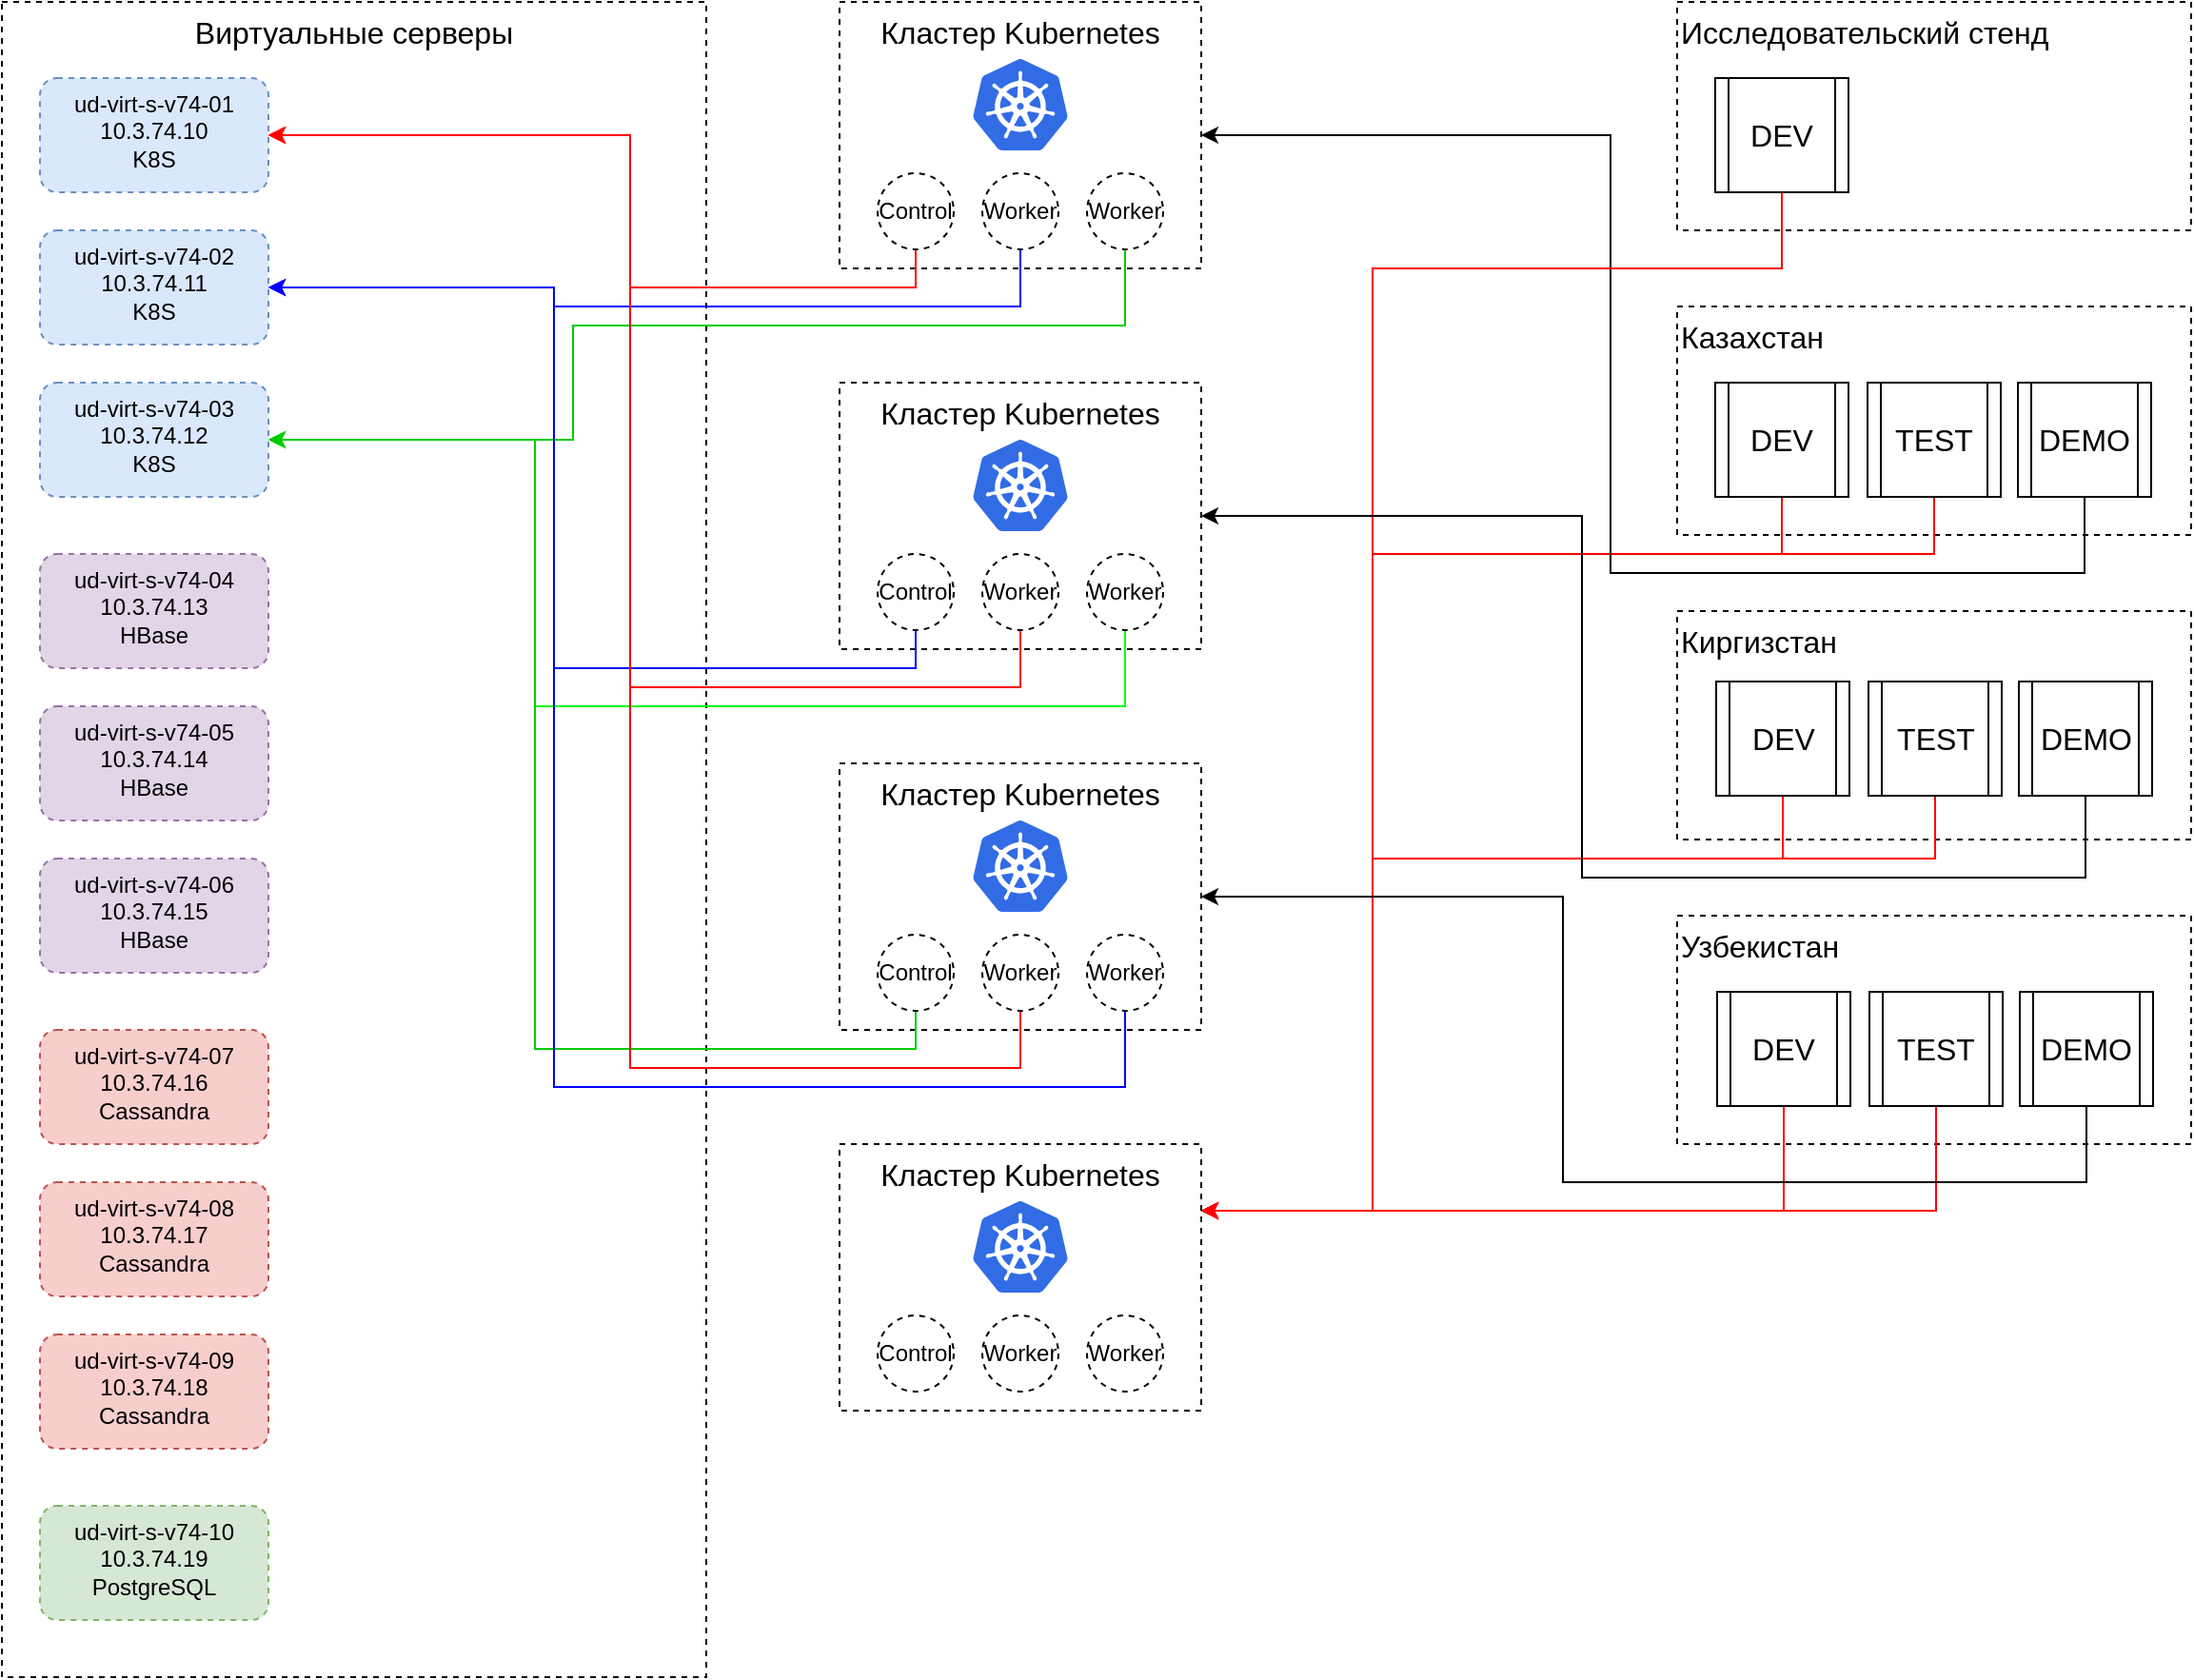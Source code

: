 <mxfile version="12.9.9" type="github">
  <diagram id="Ht1M8jgEwFfnCIfOTk4-" name="Page-1">
    <mxGraphModel dx="1568" dy="1790" grid="1" gridSize="10" guides="1" tooltips="1" connect="1" arrows="1" fold="1" page="1" pageScale="1" pageWidth="1169" pageHeight="827" math="0" shadow="0">
      <root>
        <mxCell id="0" />
        <mxCell id="1" parent="0" />
        <mxCell id="QKLWtCtMvJlHInnlzFwb-16" value="Виртуальные серверы" style="rounded=0;whiteSpace=wrap;html=1;dashed=1;align=center;verticalAlign=top;fontSize=16;" vertex="1" parent="1">
          <mxGeometry x="40" y="-800" width="370" height="880" as="geometry" />
        </mxCell>
        <mxCell id="QKLWtCtMvJlHInnlzFwb-18" value="ud-virt-s-v74-01&lt;br&gt;10.3.74.10&lt;br&gt;K8S" style="rounded=1;whiteSpace=wrap;html=1;dashed=1;align=center;verticalAlign=top;fillColor=#dae8fc;strokeColor=#6c8ebf;" vertex="1" parent="1">
          <mxGeometry x="60" y="-760" width="120" height="60" as="geometry" />
        </mxCell>
        <mxCell id="QKLWtCtMvJlHInnlzFwb-19" value="ud-virt-s-v74-02&lt;br&gt;10.3.74.11&lt;br&gt;K8S" style="rounded=1;whiteSpace=wrap;html=1;dashed=1;align=center;verticalAlign=top;fillColor=#dae8fc;strokeColor=#6c8ebf;" vertex="1" parent="1">
          <mxGeometry x="60" y="-680" width="120" height="60" as="geometry" />
        </mxCell>
        <mxCell id="QKLWtCtMvJlHInnlzFwb-20" value="ud-virt-s-v74-03&lt;br&gt;10.3.74.12&lt;br&gt;K8S" style="rounded=1;whiteSpace=wrap;html=1;dashed=1;align=center;verticalAlign=top;fillColor=#dae8fc;strokeColor=#6c8ebf;" vertex="1" parent="1">
          <mxGeometry x="60" y="-600" width="120" height="60" as="geometry" />
        </mxCell>
        <mxCell id="QKLWtCtMvJlHInnlzFwb-21" value="ud-virt-s-v74-07&lt;br&gt;10.3.74.16&lt;br&gt;Cassandra" style="rounded=1;whiteSpace=wrap;html=1;dashed=1;align=center;verticalAlign=top;fillColor=#f8cecc;strokeColor=#b85450;" vertex="1" parent="1">
          <mxGeometry x="60" y="-260" width="120" height="60" as="geometry" />
        </mxCell>
        <mxCell id="QKLWtCtMvJlHInnlzFwb-22" value="ud-virt-s-v74-08&lt;br&gt;10.3.74.17&lt;br&gt;Cassandra" style="rounded=1;whiteSpace=wrap;html=1;dashed=1;align=center;verticalAlign=top;fillColor=#f8cecc;strokeColor=#b85450;" vertex="1" parent="1">
          <mxGeometry x="60" y="-180" width="120" height="60" as="geometry" />
        </mxCell>
        <mxCell id="QKLWtCtMvJlHInnlzFwb-23" value="ud-virt-s-v74-09&lt;br&gt;10.3.74.18&lt;br&gt;Cassandra" style="rounded=1;whiteSpace=wrap;html=1;dashed=1;align=center;verticalAlign=top;fillColor=#f8cecc;strokeColor=#b85450;" vertex="1" parent="1">
          <mxGeometry x="60" y="-100" width="120" height="60" as="geometry" />
        </mxCell>
        <mxCell id="QKLWtCtMvJlHInnlzFwb-24" value="ud-virt-s-v74-04&lt;br&gt;10.3.74.13&lt;br&gt;HBase" style="rounded=1;whiteSpace=wrap;html=1;dashed=1;align=center;verticalAlign=top;fillColor=#e1d5e7;strokeColor=#9673a6;" vertex="1" parent="1">
          <mxGeometry x="60" y="-510" width="120" height="60" as="geometry" />
        </mxCell>
        <mxCell id="QKLWtCtMvJlHInnlzFwb-25" value="ud-virt-s-v74-05&lt;br&gt;10.3.74.14&lt;br&gt;HBase" style="rounded=1;whiteSpace=wrap;html=1;dashed=1;align=center;verticalAlign=top;fillColor=#e1d5e7;strokeColor=#9673a6;" vertex="1" parent="1">
          <mxGeometry x="60" y="-430" width="120" height="60" as="geometry" />
        </mxCell>
        <mxCell id="QKLWtCtMvJlHInnlzFwb-26" value="ud-virt-s-v74-06&lt;br&gt;10.3.74.15&lt;br&gt;HBase" style="rounded=1;whiteSpace=wrap;html=1;dashed=1;align=center;verticalAlign=top;fillColor=#e1d5e7;strokeColor=#9673a6;" vertex="1" parent="1">
          <mxGeometry x="60" y="-350" width="120" height="60" as="geometry" />
        </mxCell>
        <mxCell id="QKLWtCtMvJlHInnlzFwb-27" value="ud-virt-s-v74-10&lt;br&gt;10.3.74.19&lt;br&gt;PostgreSQL" style="rounded=1;whiteSpace=wrap;html=1;dashed=1;align=center;verticalAlign=top;fillColor=#d5e8d4;strokeColor=#82b366;" vertex="1" parent="1">
          <mxGeometry x="60" y="-10" width="120" height="60" as="geometry" />
        </mxCell>
        <mxCell id="QKLWtCtMvJlHInnlzFwb-28" value="Исследовательский стенд" style="rounded=0;whiteSpace=wrap;html=1;dashed=1;align=left;verticalAlign=top;fontSize=16;" vertex="1" parent="1">
          <mxGeometry x="920" y="-800" width="270" height="120" as="geometry" />
        </mxCell>
        <mxCell id="QKLWtCtMvJlHInnlzFwb-29" value="Казахстан" style="rounded=0;whiteSpace=wrap;html=1;dashed=1;align=left;verticalAlign=top;fontSize=16;" vertex="1" parent="1">
          <mxGeometry x="920" y="-640" width="270" height="120" as="geometry" />
        </mxCell>
        <mxCell id="QKLWtCtMvJlHInnlzFwb-30" value="Киргизстан" style="rounded=0;whiteSpace=wrap;html=1;dashed=1;align=left;verticalAlign=top;fontSize=16;" vertex="1" parent="1">
          <mxGeometry x="920" y="-480" width="270" height="120" as="geometry" />
        </mxCell>
        <mxCell id="QKLWtCtMvJlHInnlzFwb-31" value="Узбекистан" style="rounded=0;whiteSpace=wrap;html=1;dashed=1;align=left;verticalAlign=top;fontSize=16;" vertex="1" parent="1">
          <mxGeometry x="920" y="-320" width="270" height="120" as="geometry" />
        </mxCell>
        <mxCell id="QKLWtCtMvJlHInnlzFwb-97" style="edgeStyle=orthogonalEdgeStyle;rounded=0;orthogonalLoop=1;jettySize=auto;html=1;exitX=0.5;exitY=1;exitDx=0;exitDy=0;entryX=1;entryY=0.25;entryDx=0;entryDy=0;strokeColor=#FF0000;fontSize=12;fontColor=#000000;" edge="1" parent="1" source="QKLWtCtMvJlHInnlzFwb-35" target="QKLWtCtMvJlHInnlzFwb-90">
          <mxGeometry relative="1" as="geometry">
            <Array as="points">
              <mxPoint x="975" y="-510" />
              <mxPoint x="760" y="-510" />
              <mxPoint x="760" y="-165" />
            </Array>
          </mxGeometry>
        </mxCell>
        <mxCell id="QKLWtCtMvJlHInnlzFwb-35" value="DEV" style="shape=process;whiteSpace=wrap;html=1;backgroundOutline=1;fontSize=16;align=center;" vertex="1" parent="1">
          <mxGeometry x="940" y="-600" width="70" height="60" as="geometry" />
        </mxCell>
        <mxCell id="QKLWtCtMvJlHInnlzFwb-98" style="edgeStyle=orthogonalEdgeStyle;rounded=0;orthogonalLoop=1;jettySize=auto;html=1;exitX=0.5;exitY=1;exitDx=0;exitDy=0;entryX=1;entryY=0.25;entryDx=0;entryDy=0;strokeColor=#FF0000;fontSize=12;fontColor=#000000;" edge="1" parent="1" source="QKLWtCtMvJlHInnlzFwb-37" target="QKLWtCtMvJlHInnlzFwb-90">
          <mxGeometry relative="1" as="geometry">
            <Array as="points">
              <mxPoint x="1055" y="-510" />
              <mxPoint x="760" y="-510" />
              <mxPoint x="760" y="-165" />
            </Array>
          </mxGeometry>
        </mxCell>
        <mxCell id="QKLWtCtMvJlHInnlzFwb-37" value="TEST" style="shape=process;whiteSpace=wrap;html=1;backgroundOutline=1;fontSize=16;align=center;" vertex="1" parent="1">
          <mxGeometry x="1020" y="-600" width="70" height="60" as="geometry" />
        </mxCell>
        <mxCell id="QKLWtCtMvJlHInnlzFwb-78" style="edgeStyle=orthogonalEdgeStyle;rounded=0;orthogonalLoop=1;jettySize=auto;html=1;exitX=0.5;exitY=1;exitDx=0;exitDy=0;fontSize=12;entryX=1;entryY=0.5;entryDx=0;entryDy=0;" edge="1" parent="1" source="QKLWtCtMvJlHInnlzFwb-38" target="QKLWtCtMvJlHInnlzFwb-49">
          <mxGeometry relative="1" as="geometry">
            <mxPoint x="720" y="-730" as="targetPoint" />
            <Array as="points">
              <mxPoint x="1134" y="-500" />
              <mxPoint x="885" y="-500" />
              <mxPoint x="885" y="-730" />
            </Array>
          </mxGeometry>
        </mxCell>
        <mxCell id="QKLWtCtMvJlHInnlzFwb-38" value="DEMO" style="shape=process;whiteSpace=wrap;html=1;backgroundOutline=1;fontSize=16;align=center;" vertex="1" parent="1">
          <mxGeometry x="1099" y="-600" width="70" height="60" as="geometry" />
        </mxCell>
        <mxCell id="QKLWtCtMvJlHInnlzFwb-95" style="edgeStyle=orthogonalEdgeStyle;rounded=0;orthogonalLoop=1;jettySize=auto;html=1;exitX=0.5;exitY=1;exitDx=0;exitDy=0;entryX=1;entryY=0.25;entryDx=0;entryDy=0;strokeColor=#FF0000;fontSize=12;fontColor=#000000;" edge="1" parent="1" source="QKLWtCtMvJlHInnlzFwb-39" target="QKLWtCtMvJlHInnlzFwb-90">
          <mxGeometry relative="1" as="geometry">
            <Array as="points">
              <mxPoint x="975" y="-660" />
              <mxPoint x="760" y="-660" />
              <mxPoint x="760" y="-165" />
            </Array>
          </mxGeometry>
        </mxCell>
        <mxCell id="QKLWtCtMvJlHInnlzFwb-39" value="DEV" style="shape=process;whiteSpace=wrap;html=1;backgroundOutline=1;fontSize=16;align=center;" vertex="1" parent="1">
          <mxGeometry x="940" y="-760" width="70" height="60" as="geometry" />
        </mxCell>
        <mxCell id="QKLWtCtMvJlHInnlzFwb-99" style="edgeStyle=orthogonalEdgeStyle;rounded=0;orthogonalLoop=1;jettySize=auto;html=1;exitX=0.5;exitY=1;exitDx=0;exitDy=0;entryX=1;entryY=0.25;entryDx=0;entryDy=0;strokeColor=#FF0000;fontSize=12;fontColor=#000000;" edge="1" parent="1" source="QKLWtCtMvJlHInnlzFwb-40" target="QKLWtCtMvJlHInnlzFwb-90">
          <mxGeometry relative="1" as="geometry">
            <Array as="points">
              <mxPoint x="976" y="-350" />
              <mxPoint x="760" y="-350" />
              <mxPoint x="760" y="-165" />
            </Array>
          </mxGeometry>
        </mxCell>
        <mxCell id="QKLWtCtMvJlHInnlzFwb-40" value="DEV" style="shape=process;whiteSpace=wrap;html=1;backgroundOutline=1;fontSize=16;align=center;" vertex="1" parent="1">
          <mxGeometry x="940.5" y="-443" width="70" height="60" as="geometry" />
        </mxCell>
        <mxCell id="QKLWtCtMvJlHInnlzFwb-101" style="edgeStyle=orthogonalEdgeStyle;rounded=0;orthogonalLoop=1;jettySize=auto;html=1;exitX=0.5;exitY=1;exitDx=0;exitDy=0;entryX=1;entryY=0.25;entryDx=0;entryDy=0;strokeColor=#FF0000;fontSize=12;fontColor=#000000;" edge="1" parent="1" source="QKLWtCtMvJlHInnlzFwb-41" target="QKLWtCtMvJlHInnlzFwb-90">
          <mxGeometry relative="1" as="geometry">
            <Array as="points">
              <mxPoint x="1056" y="-350" />
              <mxPoint x="760" y="-350" />
              <mxPoint x="760" y="-165" />
            </Array>
          </mxGeometry>
        </mxCell>
        <mxCell id="QKLWtCtMvJlHInnlzFwb-41" value="TEST" style="shape=process;whiteSpace=wrap;html=1;backgroundOutline=1;fontSize=16;align=center;" vertex="1" parent="1">
          <mxGeometry x="1020.5" y="-443" width="70" height="60" as="geometry" />
        </mxCell>
        <mxCell id="QKLWtCtMvJlHInnlzFwb-79" style="edgeStyle=orthogonalEdgeStyle;rounded=0;orthogonalLoop=1;jettySize=auto;html=1;exitX=0.5;exitY=1;exitDx=0;exitDy=0;entryX=1;entryY=0.5;entryDx=0;entryDy=0;fontSize=12;" edge="1" parent="1" source="QKLWtCtMvJlHInnlzFwb-42" target="QKLWtCtMvJlHInnlzFwb-61">
          <mxGeometry relative="1" as="geometry">
            <Array as="points">
              <mxPoint x="1135" y="-340" />
              <mxPoint x="870" y="-340" />
              <mxPoint x="870" y="-530" />
            </Array>
          </mxGeometry>
        </mxCell>
        <mxCell id="QKLWtCtMvJlHInnlzFwb-42" value="DEMO" style="shape=process;whiteSpace=wrap;html=1;backgroundOutline=1;fontSize=16;align=center;" vertex="1" parent="1">
          <mxGeometry x="1099.5" y="-443" width="70" height="60" as="geometry" />
        </mxCell>
        <mxCell id="QKLWtCtMvJlHInnlzFwb-102" style="edgeStyle=orthogonalEdgeStyle;rounded=0;orthogonalLoop=1;jettySize=auto;html=1;exitX=0.5;exitY=1;exitDx=0;exitDy=0;entryX=1;entryY=0.25;entryDx=0;entryDy=0;strokeColor=#FF0000;fontSize=12;fontColor=#000000;" edge="1" parent="1" source="QKLWtCtMvJlHInnlzFwb-43" target="QKLWtCtMvJlHInnlzFwb-90">
          <mxGeometry relative="1" as="geometry" />
        </mxCell>
        <mxCell id="QKLWtCtMvJlHInnlzFwb-43" value="DEV" style="shape=process;whiteSpace=wrap;html=1;backgroundOutline=1;fontSize=16;align=center;" vertex="1" parent="1">
          <mxGeometry x="941" y="-280" width="70" height="60" as="geometry" />
        </mxCell>
        <mxCell id="QKLWtCtMvJlHInnlzFwb-104" style="edgeStyle=orthogonalEdgeStyle;rounded=0;orthogonalLoop=1;jettySize=auto;html=1;exitX=0.5;exitY=1;exitDx=0;exitDy=0;entryX=1;entryY=0.25;entryDx=0;entryDy=0;strokeColor=#FF0000;fontSize=12;fontColor=#000000;" edge="1" parent="1" source="QKLWtCtMvJlHInnlzFwb-44" target="QKLWtCtMvJlHInnlzFwb-90">
          <mxGeometry relative="1" as="geometry" />
        </mxCell>
        <mxCell id="QKLWtCtMvJlHInnlzFwb-44" value="TEST" style="shape=process;whiteSpace=wrap;html=1;backgroundOutline=1;fontSize=16;align=center;" vertex="1" parent="1">
          <mxGeometry x="1021" y="-280" width="70" height="60" as="geometry" />
        </mxCell>
        <mxCell id="QKLWtCtMvJlHInnlzFwb-80" style="edgeStyle=orthogonalEdgeStyle;rounded=0;orthogonalLoop=1;jettySize=auto;html=1;exitX=0.5;exitY=1;exitDx=0;exitDy=0;entryX=1;entryY=0.5;entryDx=0;entryDy=0;fontSize=12;" edge="1" parent="1" source="QKLWtCtMvJlHInnlzFwb-45" target="QKLWtCtMvJlHInnlzFwb-69">
          <mxGeometry relative="1" as="geometry">
            <Array as="points">
              <mxPoint x="1135" y="-180" />
              <mxPoint x="860" y="-180" />
              <mxPoint x="860" y="-330" />
            </Array>
          </mxGeometry>
        </mxCell>
        <mxCell id="QKLWtCtMvJlHInnlzFwb-45" value="DEMO" style="shape=process;whiteSpace=wrap;html=1;backgroundOutline=1;fontSize=16;align=center;" vertex="1" parent="1">
          <mxGeometry x="1100" y="-280" width="70" height="60" as="geometry" />
        </mxCell>
        <mxCell id="QKLWtCtMvJlHInnlzFwb-49" value="Кластер Kubernetes" style="rounded=0;whiteSpace=wrap;html=1;fontSize=16;align=center;dashed=1;verticalAlign=top;" vertex="1" parent="1">
          <mxGeometry x="480" y="-800" width="190" height="140" as="geometry" />
        </mxCell>
        <mxCell id="QKLWtCtMvJlHInnlzFwb-50" value="" style="aspect=fixed;html=1;points=[];align=center;image;fontSize=12;image=img/lib/mscae/Kubernetes.svg;dashed=1;" vertex="1" parent="1">
          <mxGeometry x="550" y="-770" width="50" height="48" as="geometry" />
        </mxCell>
        <mxCell id="QKLWtCtMvJlHInnlzFwb-106" style="edgeStyle=orthogonalEdgeStyle;rounded=0;orthogonalLoop=1;jettySize=auto;html=1;exitX=0.5;exitY=1;exitDx=0;exitDy=0;entryX=1;entryY=0.5;entryDx=0;entryDy=0;strokeColor=#FF0000;fontSize=12;fontColor=#000000;" edge="1" parent="1" source="QKLWtCtMvJlHInnlzFwb-54" target="QKLWtCtMvJlHInnlzFwb-18">
          <mxGeometry relative="1" as="geometry">
            <Array as="points">
              <mxPoint x="520" y="-650" />
              <mxPoint x="370" y="-650" />
              <mxPoint x="370" y="-730" />
            </Array>
          </mxGeometry>
        </mxCell>
        <mxCell id="QKLWtCtMvJlHInnlzFwb-54" value="Control" style="ellipse;whiteSpace=wrap;html=1;aspect=fixed;dashed=1;fontSize=12;align=center;fontColor=#000000;strokeColor=#000000;" vertex="1" parent="1">
          <mxGeometry x="500" y="-710" width="40" height="40" as="geometry" />
        </mxCell>
        <mxCell id="QKLWtCtMvJlHInnlzFwb-109" style="edgeStyle=orthogonalEdgeStyle;rounded=0;orthogonalLoop=1;jettySize=auto;html=1;exitX=0.5;exitY=1;exitDx=0;exitDy=0;entryX=1;entryY=0.5;entryDx=0;entryDy=0;strokeColor=#0000FF;fontSize=12;fontColor=#000000;" edge="1" parent="1" source="QKLWtCtMvJlHInnlzFwb-56" target="QKLWtCtMvJlHInnlzFwb-19">
          <mxGeometry relative="1" as="geometry">
            <Array as="points">
              <mxPoint x="575" y="-640" />
              <mxPoint x="330" y="-640" />
              <mxPoint x="330" y="-650" />
            </Array>
          </mxGeometry>
        </mxCell>
        <mxCell id="QKLWtCtMvJlHInnlzFwb-56" value="Worker" style="ellipse;whiteSpace=wrap;html=1;aspect=fixed;dashed=1;fontSize=12;align=center;fontColor=#000000;strokeColor=#000000;" vertex="1" parent="1">
          <mxGeometry x="555" y="-710" width="40" height="40" as="geometry" />
        </mxCell>
        <mxCell id="QKLWtCtMvJlHInnlzFwb-110" style="edgeStyle=orthogonalEdgeStyle;rounded=0;orthogonalLoop=1;jettySize=auto;html=1;exitX=0.5;exitY=1;exitDx=0;exitDy=0;entryX=1;entryY=0.5;entryDx=0;entryDy=0;strokeColor=#00CC00;fontSize=12;fontColor=#000000;" edge="1" parent="1" source="QKLWtCtMvJlHInnlzFwb-57" target="QKLWtCtMvJlHInnlzFwb-20">
          <mxGeometry relative="1" as="geometry">
            <Array as="points">
              <mxPoint x="630" y="-630" />
              <mxPoint x="340" y="-630" />
              <mxPoint x="340" y="-570" />
            </Array>
          </mxGeometry>
        </mxCell>
        <mxCell id="QKLWtCtMvJlHInnlzFwb-57" value="Worker" style="ellipse;whiteSpace=wrap;html=1;aspect=fixed;dashed=1;fontSize=12;align=center;fontColor=#000000;strokeColor=#000000;" vertex="1" parent="1">
          <mxGeometry x="610" y="-710" width="40" height="40" as="geometry" />
        </mxCell>
        <mxCell id="QKLWtCtMvJlHInnlzFwb-61" value="Кластер Kubernetes" style="rounded=0;whiteSpace=wrap;html=1;fontSize=16;align=center;dashed=1;verticalAlign=top;" vertex="1" parent="1">
          <mxGeometry x="480" y="-600" width="190" height="140" as="geometry" />
        </mxCell>
        <mxCell id="QKLWtCtMvJlHInnlzFwb-62" value="" style="aspect=fixed;html=1;points=[];align=center;image;fontSize=12;image=img/lib/mscae/Kubernetes.svg;dashed=1;" vertex="1" parent="1">
          <mxGeometry x="550" y="-570" width="50" height="48" as="geometry" />
        </mxCell>
        <mxCell id="QKLWtCtMvJlHInnlzFwb-107" style="edgeStyle=orthogonalEdgeStyle;rounded=0;orthogonalLoop=1;jettySize=auto;html=1;exitX=0.5;exitY=1;exitDx=0;exitDy=0;entryX=1;entryY=0.5;entryDx=0;entryDy=0;strokeColor=#0000FF;fontSize=12;fontColor=#000000;" edge="1" parent="1" source="QKLWtCtMvJlHInnlzFwb-63" target="QKLWtCtMvJlHInnlzFwb-19">
          <mxGeometry relative="1" as="geometry">
            <Array as="points">
              <mxPoint x="520" y="-450" />
              <mxPoint x="330" y="-450" />
              <mxPoint x="330" y="-650" />
            </Array>
          </mxGeometry>
        </mxCell>
        <mxCell id="QKLWtCtMvJlHInnlzFwb-63" value="Control" style="ellipse;whiteSpace=wrap;html=1;aspect=fixed;dashed=1;fontSize=12;align=center;strokeColor=#000000;fontColor=#000000;" vertex="1" parent="1">
          <mxGeometry x="500" y="-510" width="40" height="40" as="geometry" />
        </mxCell>
        <mxCell id="QKLWtCtMvJlHInnlzFwb-111" style="edgeStyle=orthogonalEdgeStyle;rounded=0;orthogonalLoop=1;jettySize=auto;html=1;exitX=0.5;exitY=1;exitDx=0;exitDy=0;entryX=1;entryY=0.5;entryDx=0;entryDy=0;strokeColor=#FF0000;fontSize=12;fontColor=#000000;" edge="1" parent="1" source="QKLWtCtMvJlHInnlzFwb-64" target="QKLWtCtMvJlHInnlzFwb-18">
          <mxGeometry relative="1" as="geometry">
            <Array as="points">
              <mxPoint x="575" y="-440" />
              <mxPoint x="370" y="-440" />
              <mxPoint x="370" y="-730" />
            </Array>
          </mxGeometry>
        </mxCell>
        <mxCell id="QKLWtCtMvJlHInnlzFwb-64" value="Worker" style="ellipse;whiteSpace=wrap;html=1;aspect=fixed;dashed=1;fontSize=12;align=center;strokeColor=#000000;fontColor=#000000;" vertex="1" parent="1">
          <mxGeometry x="555" y="-510" width="40" height="40" as="geometry" />
        </mxCell>
        <mxCell id="QKLWtCtMvJlHInnlzFwb-112" style="edgeStyle=orthogonalEdgeStyle;rounded=0;orthogonalLoop=1;jettySize=auto;html=1;exitX=0.5;exitY=1;exitDx=0;exitDy=0;entryX=1;entryY=0.5;entryDx=0;entryDy=0;strokeColor=#00FF00;fontSize=12;fontColor=#000000;" edge="1" parent="1" source="QKLWtCtMvJlHInnlzFwb-65" target="QKLWtCtMvJlHInnlzFwb-20">
          <mxGeometry relative="1" as="geometry">
            <Array as="points">
              <mxPoint x="630" y="-430" />
              <mxPoint x="320" y="-430" />
              <mxPoint x="320" y="-570" />
            </Array>
          </mxGeometry>
        </mxCell>
        <mxCell id="QKLWtCtMvJlHInnlzFwb-65" value="Worker" style="ellipse;whiteSpace=wrap;html=1;aspect=fixed;dashed=1;fontSize=12;align=center;strokeColor=#000000;fontColor=#000000;" vertex="1" parent="1">
          <mxGeometry x="610" y="-510" width="40" height="40" as="geometry" />
        </mxCell>
        <mxCell id="QKLWtCtMvJlHInnlzFwb-69" value="Кластер Kubernetes" style="rounded=0;whiteSpace=wrap;html=1;fontSize=16;align=center;dashed=1;verticalAlign=top;" vertex="1" parent="1">
          <mxGeometry x="480" y="-400" width="190" height="140" as="geometry" />
        </mxCell>
        <mxCell id="QKLWtCtMvJlHInnlzFwb-70" value="" style="aspect=fixed;html=1;points=[];align=center;image;fontSize=12;image=img/lib/mscae/Kubernetes.svg;dashed=1;" vertex="1" parent="1">
          <mxGeometry x="550" y="-370" width="50" height="48" as="geometry" />
        </mxCell>
        <mxCell id="QKLWtCtMvJlHInnlzFwb-108" style="edgeStyle=orthogonalEdgeStyle;rounded=0;orthogonalLoop=1;jettySize=auto;html=1;exitX=0.5;exitY=1;exitDx=0;exitDy=0;entryX=1;entryY=0.5;entryDx=0;entryDy=0;strokeColor=#00CC00;fontSize=12;fontColor=#000000;" edge="1" parent="1" source="QKLWtCtMvJlHInnlzFwb-71" target="QKLWtCtMvJlHInnlzFwb-20">
          <mxGeometry relative="1" as="geometry">
            <Array as="points">
              <mxPoint x="520" y="-250" />
              <mxPoint x="320" y="-250" />
              <mxPoint x="320" y="-570" />
            </Array>
          </mxGeometry>
        </mxCell>
        <mxCell id="QKLWtCtMvJlHInnlzFwb-71" value="Control" style="ellipse;whiteSpace=wrap;html=1;aspect=fixed;dashed=1;fontSize=12;align=center;fontColor=#000000;strokeColor=#000000;" vertex="1" parent="1">
          <mxGeometry x="500" y="-310" width="40" height="40" as="geometry" />
        </mxCell>
        <mxCell id="QKLWtCtMvJlHInnlzFwb-113" style="edgeStyle=orthogonalEdgeStyle;rounded=0;orthogonalLoop=1;jettySize=auto;html=1;exitX=0.5;exitY=1;exitDx=0;exitDy=0;strokeColor=#FF0000;fontSize=12;fontColor=#000000;entryX=1;entryY=0.5;entryDx=0;entryDy=0;" edge="1" parent="1" source="QKLWtCtMvJlHInnlzFwb-72" target="QKLWtCtMvJlHInnlzFwb-18">
          <mxGeometry relative="1" as="geometry">
            <Array as="points">
              <mxPoint x="575" y="-240" />
              <mxPoint x="370" y="-240" />
              <mxPoint x="370" y="-730" />
            </Array>
          </mxGeometry>
        </mxCell>
        <mxCell id="QKLWtCtMvJlHInnlzFwb-72" value="Worker" style="ellipse;whiteSpace=wrap;html=1;aspect=fixed;dashed=1;fontSize=12;align=center;fontColor=#000000;strokeColor=#000000;" vertex="1" parent="1">
          <mxGeometry x="555" y="-310" width="40" height="40" as="geometry" />
        </mxCell>
        <mxCell id="QKLWtCtMvJlHInnlzFwb-114" style="edgeStyle=orthogonalEdgeStyle;rounded=0;orthogonalLoop=1;jettySize=auto;html=1;exitX=0.5;exitY=1;exitDx=0;exitDy=0;entryX=1;entryY=0.5;entryDx=0;entryDy=0;strokeColor=#0000FF;fontSize=12;fontColor=#000000;" edge="1" parent="1" source="QKLWtCtMvJlHInnlzFwb-73" target="QKLWtCtMvJlHInnlzFwb-19">
          <mxGeometry relative="1" as="geometry">
            <Array as="points">
              <mxPoint x="630" y="-230" />
              <mxPoint x="330" y="-230" />
              <mxPoint x="330" y="-650" />
            </Array>
          </mxGeometry>
        </mxCell>
        <mxCell id="QKLWtCtMvJlHInnlzFwb-73" value="Worker" style="ellipse;whiteSpace=wrap;html=1;aspect=fixed;dashed=1;fontSize=12;align=center;fontColor=#000000;strokeColor=#000000;" vertex="1" parent="1">
          <mxGeometry x="610" y="-310" width="40" height="40" as="geometry" />
        </mxCell>
        <mxCell id="QKLWtCtMvJlHInnlzFwb-90" value="Кластер Kubernetes" style="rounded=0;whiteSpace=wrap;html=1;fontSize=16;align=center;dashed=1;verticalAlign=top;" vertex="1" parent="1">
          <mxGeometry x="480" y="-200" width="190" height="140" as="geometry" />
        </mxCell>
        <mxCell id="QKLWtCtMvJlHInnlzFwb-91" value="" style="aspect=fixed;html=1;points=[];align=center;image;fontSize=12;image=img/lib/mscae/Kubernetes.svg;dashed=1;" vertex="1" parent="1">
          <mxGeometry x="550" y="-170" width="50" height="48" as="geometry" />
        </mxCell>
        <mxCell id="QKLWtCtMvJlHInnlzFwb-92" value="Control" style="ellipse;whiteSpace=wrap;html=1;aspect=fixed;dashed=1;fontSize=12;align=center;fontColor=#000000;strokeColor=#000000;" vertex="1" parent="1">
          <mxGeometry x="500" y="-110" width="40" height="40" as="geometry" />
        </mxCell>
        <mxCell id="QKLWtCtMvJlHInnlzFwb-93" value="Worker" style="ellipse;whiteSpace=wrap;html=1;aspect=fixed;dashed=1;fontSize=12;align=center;fontColor=#000000;strokeColor=#000000;" vertex="1" parent="1">
          <mxGeometry x="555" y="-110" width="40" height="40" as="geometry" />
        </mxCell>
        <mxCell id="QKLWtCtMvJlHInnlzFwb-94" value="Worker" style="ellipse;whiteSpace=wrap;html=1;aspect=fixed;dashed=1;fontSize=12;align=center;fontColor=#000000;strokeColor=#000000;" vertex="1" parent="1">
          <mxGeometry x="610" y="-110" width="40" height="40" as="geometry" />
        </mxCell>
      </root>
    </mxGraphModel>
  </diagram>
</mxfile>
